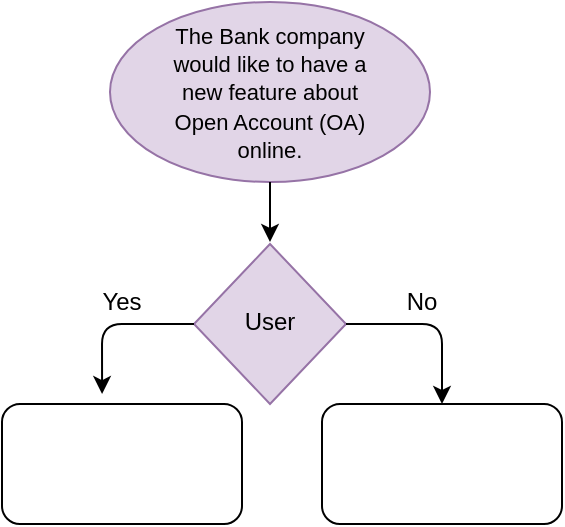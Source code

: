 <mxfile version="15.2.9" type="github"><diagram id="9zXhZBOoz7XpLdC2js1A" name="Page-1"><mxGraphModel dx="483" dy="763" grid="1" gridSize="10" guides="1" tooltips="1" connect="1" arrows="1" fold="1" page="1" pageScale="1" pageWidth="827" pageHeight="1169" math="0" shadow="0"><root><mxCell id="0"/><mxCell id="1" parent="0"/><mxCell id="YwWTYyCqWSNyfF8C9_iQ-2" value="" style="ellipse;whiteSpace=wrap;html=1;fillColor=#e1d5e7;strokeColor=#9673a6;" vertex="1" parent="1"><mxGeometry x="334" y="40" width="160" height="90" as="geometry"/></mxCell><mxCell id="YwWTYyCqWSNyfF8C9_iQ-3" value="&lt;span data-lucid-type=&quot;application/vnd.lucid.text&quot; data-lucid-content=&quot;{&amp;#34;t&amp;#34;:&amp;#34;The Bank company would like to have a new feature about Open Account (OA) online.&amp;#34;,&amp;#34;m&amp;#34;:[{&amp;#34;s&amp;#34;:0,&amp;#34;n&amp;#34;:&amp;#34;fl&amp;#34;,&amp;#34;v&amp;#34;:11.2},{&amp;#34;s&amp;#34;:0,&amp;#34;n&amp;#34;:&amp;#34;il&amp;#34;,&amp;#34;v&amp;#34;:11.2},{&amp;#34;s&amp;#34;:0,&amp;#34;n&amp;#34;:&amp;#34;ir&amp;#34;,&amp;#34;v&amp;#34;:11.2},{&amp;#34;s&amp;#34;:0,&amp;#34;n&amp;#34;:&amp;#34;mt&amp;#34;,&amp;#34;v&amp;#34;:3.2},{&amp;#34;s&amp;#34;:0,&amp;#34;n&amp;#34;:&amp;#34;c&amp;#34;,&amp;#34;v&amp;#34;:&amp;#34;#c9d1d9ff&amp;#34;,&amp;#34;e&amp;#34;:81},{&amp;#34;s&amp;#34;:0,&amp;#34;n&amp;#34;:&amp;#34;s&amp;#34;,&amp;#34;v&amp;#34;:14.667,&amp;#34;e&amp;#34;:81}]}&quot;&gt;&lt;span style=&quot;font-size: 11.0px&quot;&gt;The Bank company would like to have a new feature about Open Account (OA) online.&lt;/span&gt;&lt;/span&gt;" style="text;html=1;strokeColor=none;fillColor=none;align=center;verticalAlign=middle;whiteSpace=wrap;rounded=0;" vertex="1" parent="1"><mxGeometry x="356" y="75" width="116" height="20" as="geometry"/></mxCell><mxCell id="YwWTYyCqWSNyfF8C9_iQ-4" value="" style="endArrow=classic;html=1;exitX=0.5;exitY=1;exitDx=0;exitDy=0;" edge="1" parent="1" source="YwWTYyCqWSNyfF8C9_iQ-2"><mxGeometry width="50" height="50" relative="1" as="geometry"><mxPoint x="390" y="180" as="sourcePoint"/><mxPoint x="414" y="160" as="targetPoint"/></mxGeometry></mxCell><mxCell id="YwWTYyCqWSNyfF8C9_iQ-5" value="" style="rhombus;whiteSpace=wrap;html=1;fillColor=#e1d5e7;strokeColor=#9673a6;" vertex="1" parent="1"><mxGeometry x="376" y="161" width="76" height="80" as="geometry"/></mxCell><mxCell id="YwWTYyCqWSNyfF8C9_iQ-6" value="User" style="text;html=1;strokeColor=none;fillColor=none;align=center;verticalAlign=middle;whiteSpace=wrap;rounded=0;" vertex="1" parent="1"><mxGeometry x="394" y="190" width="40" height="20" as="geometry"/></mxCell><mxCell id="YwWTYyCqWSNyfF8C9_iQ-7" value="" style="endArrow=classic;html=1;exitX=0;exitY=0.5;exitDx=0;exitDy=0;edgeStyle=orthogonalEdgeStyle;entryX=0.417;entryY=-0.083;entryDx=0;entryDy=0;entryPerimeter=0;" edge="1" parent="1" source="YwWTYyCqWSNyfF8C9_iQ-5" target="YwWTYyCqWSNyfF8C9_iQ-16"><mxGeometry width="50" height="50" relative="1" as="geometry"><mxPoint x="320" y="240" as="sourcePoint"/><mxPoint x="330" y="240" as="targetPoint"/><Array as="points"><mxPoint x="330" y="201"/></Array></mxGeometry></mxCell><mxCell id="YwWTYyCqWSNyfF8C9_iQ-13" value="" style="endArrow=classic;html=1;exitX=1;exitY=0.5;exitDx=0;exitDy=0;edgeStyle=orthogonalEdgeStyle;entryX=0.5;entryY=0;entryDx=0;entryDy=0;" edge="1" parent="1" source="YwWTYyCqWSNyfF8C9_iQ-5" target="YwWTYyCqWSNyfF8C9_iQ-17"><mxGeometry width="50" height="50" relative="1" as="geometry"><mxPoint x="452" y="251" as="sourcePoint"/><mxPoint x="500" y="240" as="targetPoint"/><Array as="points"><mxPoint x="500" y="201"/></Array></mxGeometry></mxCell><mxCell id="YwWTYyCqWSNyfF8C9_iQ-14" value="Yes" style="text;html=1;strokeColor=none;fillColor=none;align=center;verticalAlign=middle;whiteSpace=wrap;rounded=0;" vertex="1" parent="1"><mxGeometry x="320" y="180" width="40" height="20" as="geometry"/></mxCell><mxCell id="YwWTYyCqWSNyfF8C9_iQ-15" value="No" style="text;html=1;strokeColor=none;fillColor=none;align=center;verticalAlign=middle;whiteSpace=wrap;rounded=0;" vertex="1" parent="1"><mxGeometry x="470" y="180" width="40" height="20" as="geometry"/></mxCell><mxCell id="YwWTYyCqWSNyfF8C9_iQ-16" value="" style="rounded=1;whiteSpace=wrap;html=1;" vertex="1" parent="1"><mxGeometry x="280" y="241" width="120" height="60" as="geometry"/></mxCell><mxCell id="YwWTYyCqWSNyfF8C9_iQ-17" value="" style="rounded=1;whiteSpace=wrap;html=1;" vertex="1" parent="1"><mxGeometry x="440" y="241" width="120" height="60" as="geometry"/></mxCell></root></mxGraphModel></diagram></mxfile>
